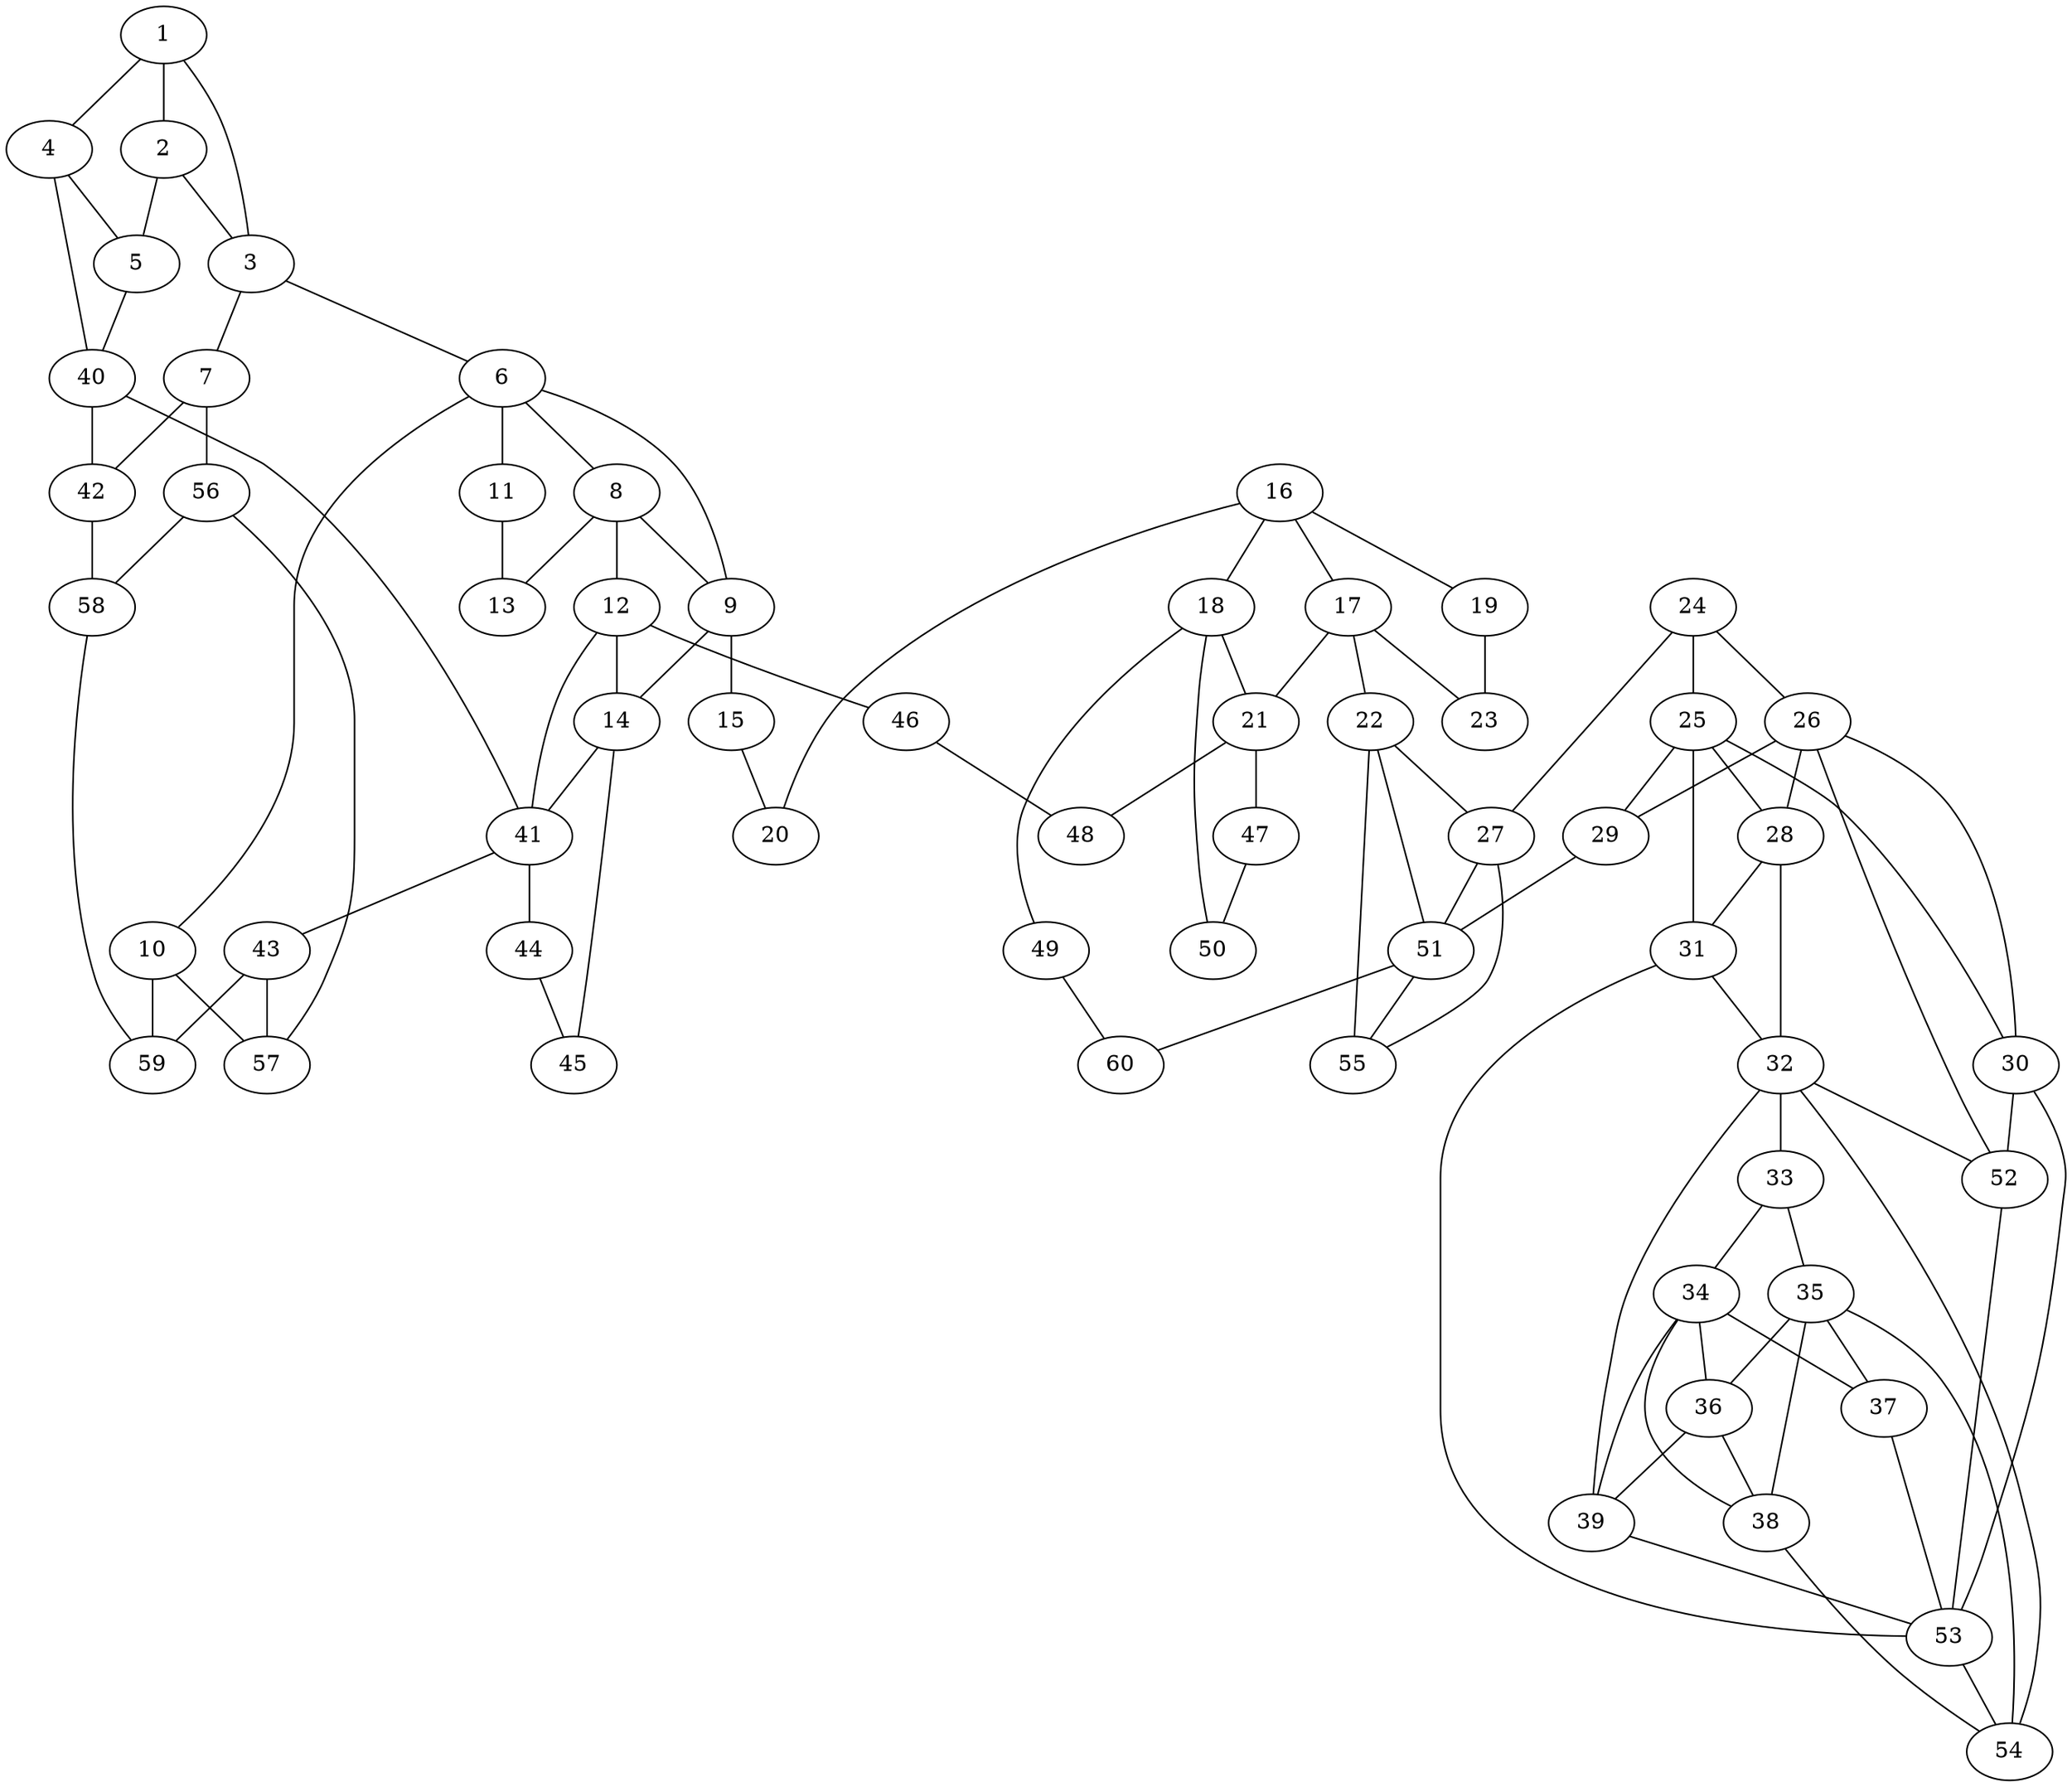 graph {
1--2;
1--3;
1--4;
2--3;
2--5;
3--6;
3--7;
6--8;
6--9;
6--10;
6--11;
8--9;
8--12;
8--13;
9--14;
9--15;
16--17;
16--18;
16--19;
16--20;
17--21;
17--22;
17--23;
24--25;
24--26;
24--27;
25--28;
25--29;
25--30;
25--31;
26--28;
28--32;
28--31;
33--34;
33--35;
32--33;
34--36;
34--37;
34--38;
34--39;
35--36;
36--38;
36--39;
4--5;
5--40;
4--40;
40--41;
40--42;
14--41;
12--41;
41--43;
41--44;
12--14;
14--45;
12--46;
18--21;
21--47;
21--48;
18--49;
18--50;
26--29;
29--51;
26--30;
26--52;
30--53;
30--52;
35--37;
37--53;
35--38;
35--54;
38--54;
22--55;
27--55;
51--55;
19--23;
15--20;
11--13;
56--57;
7--56;
56--58;
10--57;
10--59;
43--57;
22--27;
22--51;
7--42;
32--39;
39--53;
31--32;
32--54;
32--52;
31--53;
27--51;
49--60;
47--50;
46--48;
44--45;
42--58;
43--59;
58--59;
51--60;
53--54;
52--53;
}
